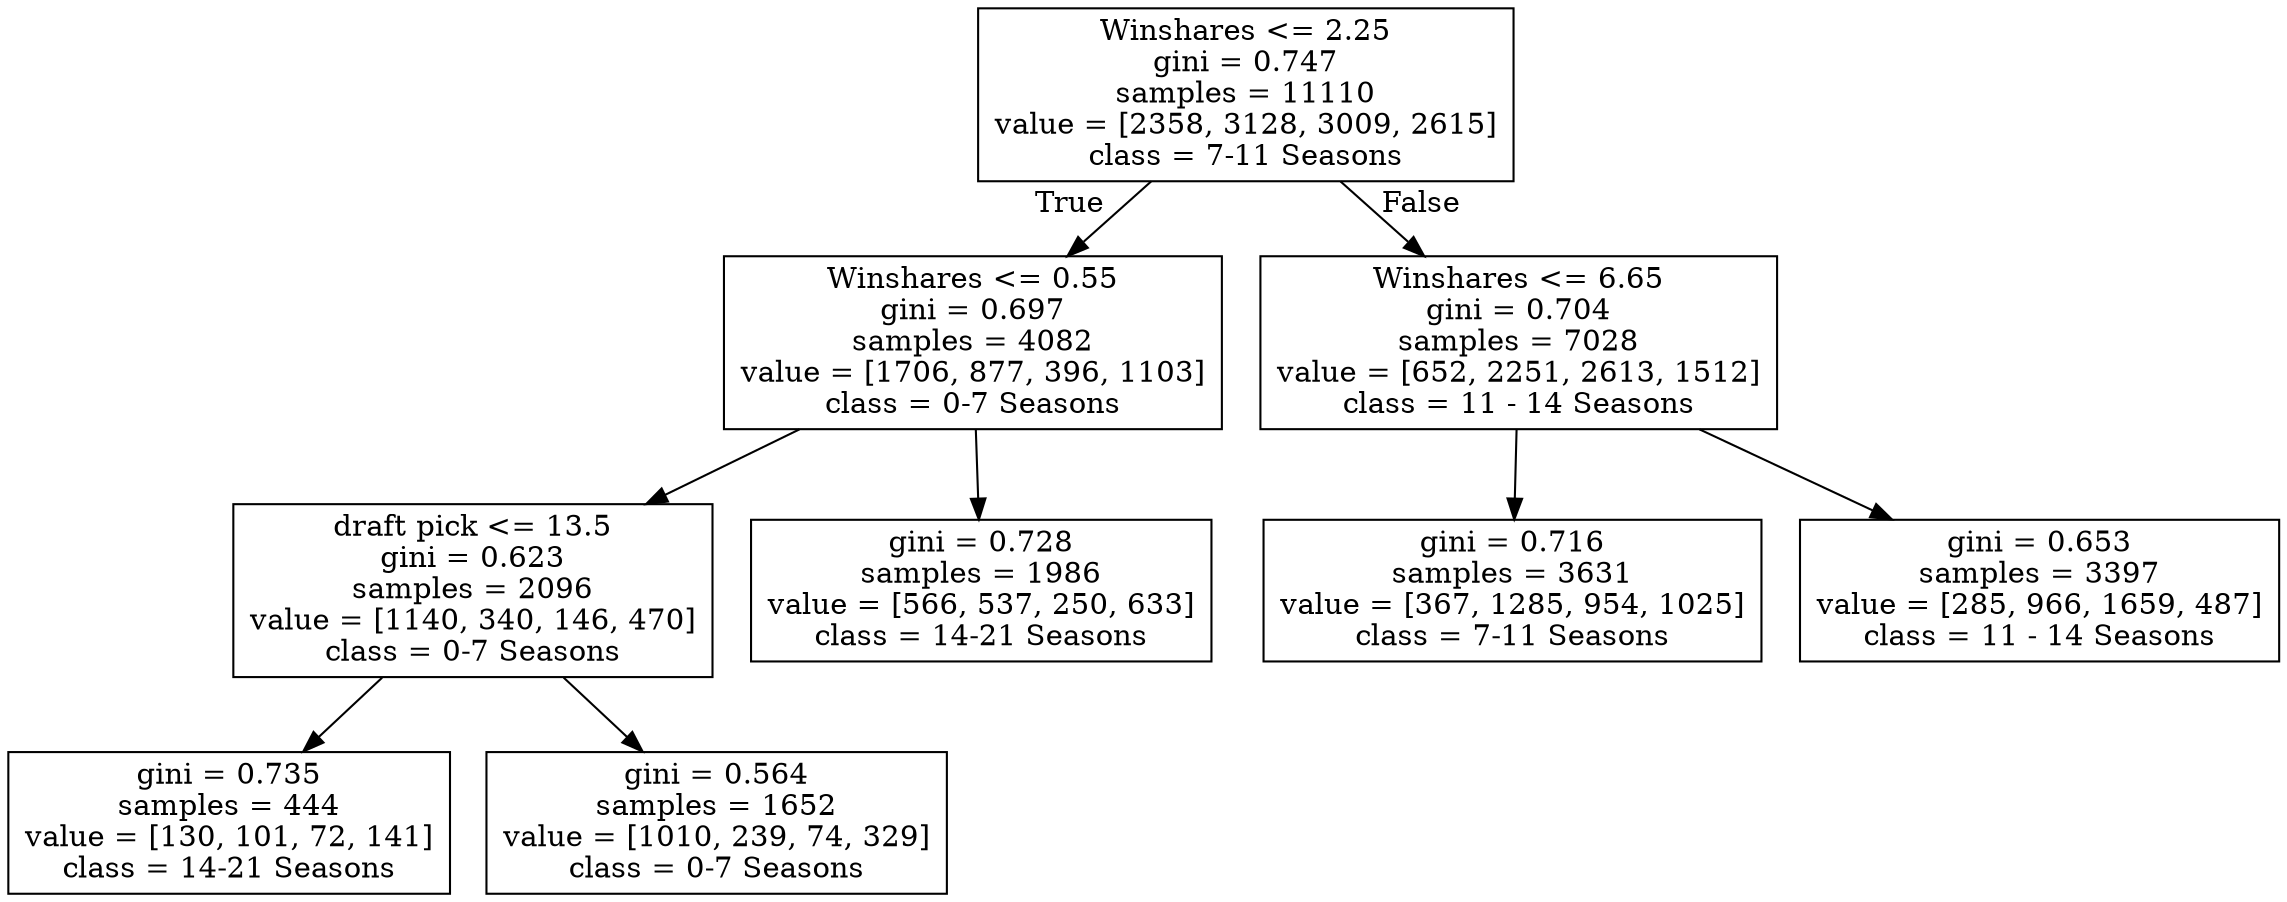 digraph Tree {
node [shape=box] ;
0 [label="Winshares <= 2.25\ngini = 0.747\nsamples = 11110\nvalue = [2358, 3128, 3009, 2615]\nclass = 7-11 Seasons"] ;
1 [label="Winshares <= 0.55\ngini = 0.697\nsamples = 4082\nvalue = [1706, 877, 396, 1103]\nclass = 0-7 Seasons"] ;
0 -> 1 [labeldistance=2.5, labelangle=45, headlabel="True"] ;
5 [label="draft pick <= 13.5\ngini = 0.623\nsamples = 2096\nvalue = [1140, 340, 146, 470]\nclass = 0-7 Seasons"] ;
1 -> 5 ;
7 [label="gini = 0.735\nsamples = 444\nvalue = [130, 101, 72, 141]\nclass = 14-21 Seasons"] ;
5 -> 7 ;
8 [label="gini = 0.564\nsamples = 1652\nvalue = [1010, 239, 74, 329]\nclass = 0-7 Seasons"] ;
5 -> 8 ;
6 [label="gini = 0.728\nsamples = 1986\nvalue = [566, 537, 250, 633]\nclass = 14-21 Seasons"] ;
1 -> 6 ;
2 [label="Winshares <= 6.65\ngini = 0.704\nsamples = 7028\nvalue = [652, 2251, 2613, 1512]\nclass = 11 - 14 Seasons"] ;
0 -> 2 [labeldistance=2.5, labelangle=-45, headlabel="False"] ;
3 [label="gini = 0.716\nsamples = 3631\nvalue = [367, 1285, 954, 1025]\nclass = 7-11 Seasons"] ;
2 -> 3 ;
4 [label="gini = 0.653\nsamples = 3397\nvalue = [285, 966, 1659, 487]\nclass = 11 - 14 Seasons"] ;
2 -> 4 ;
}